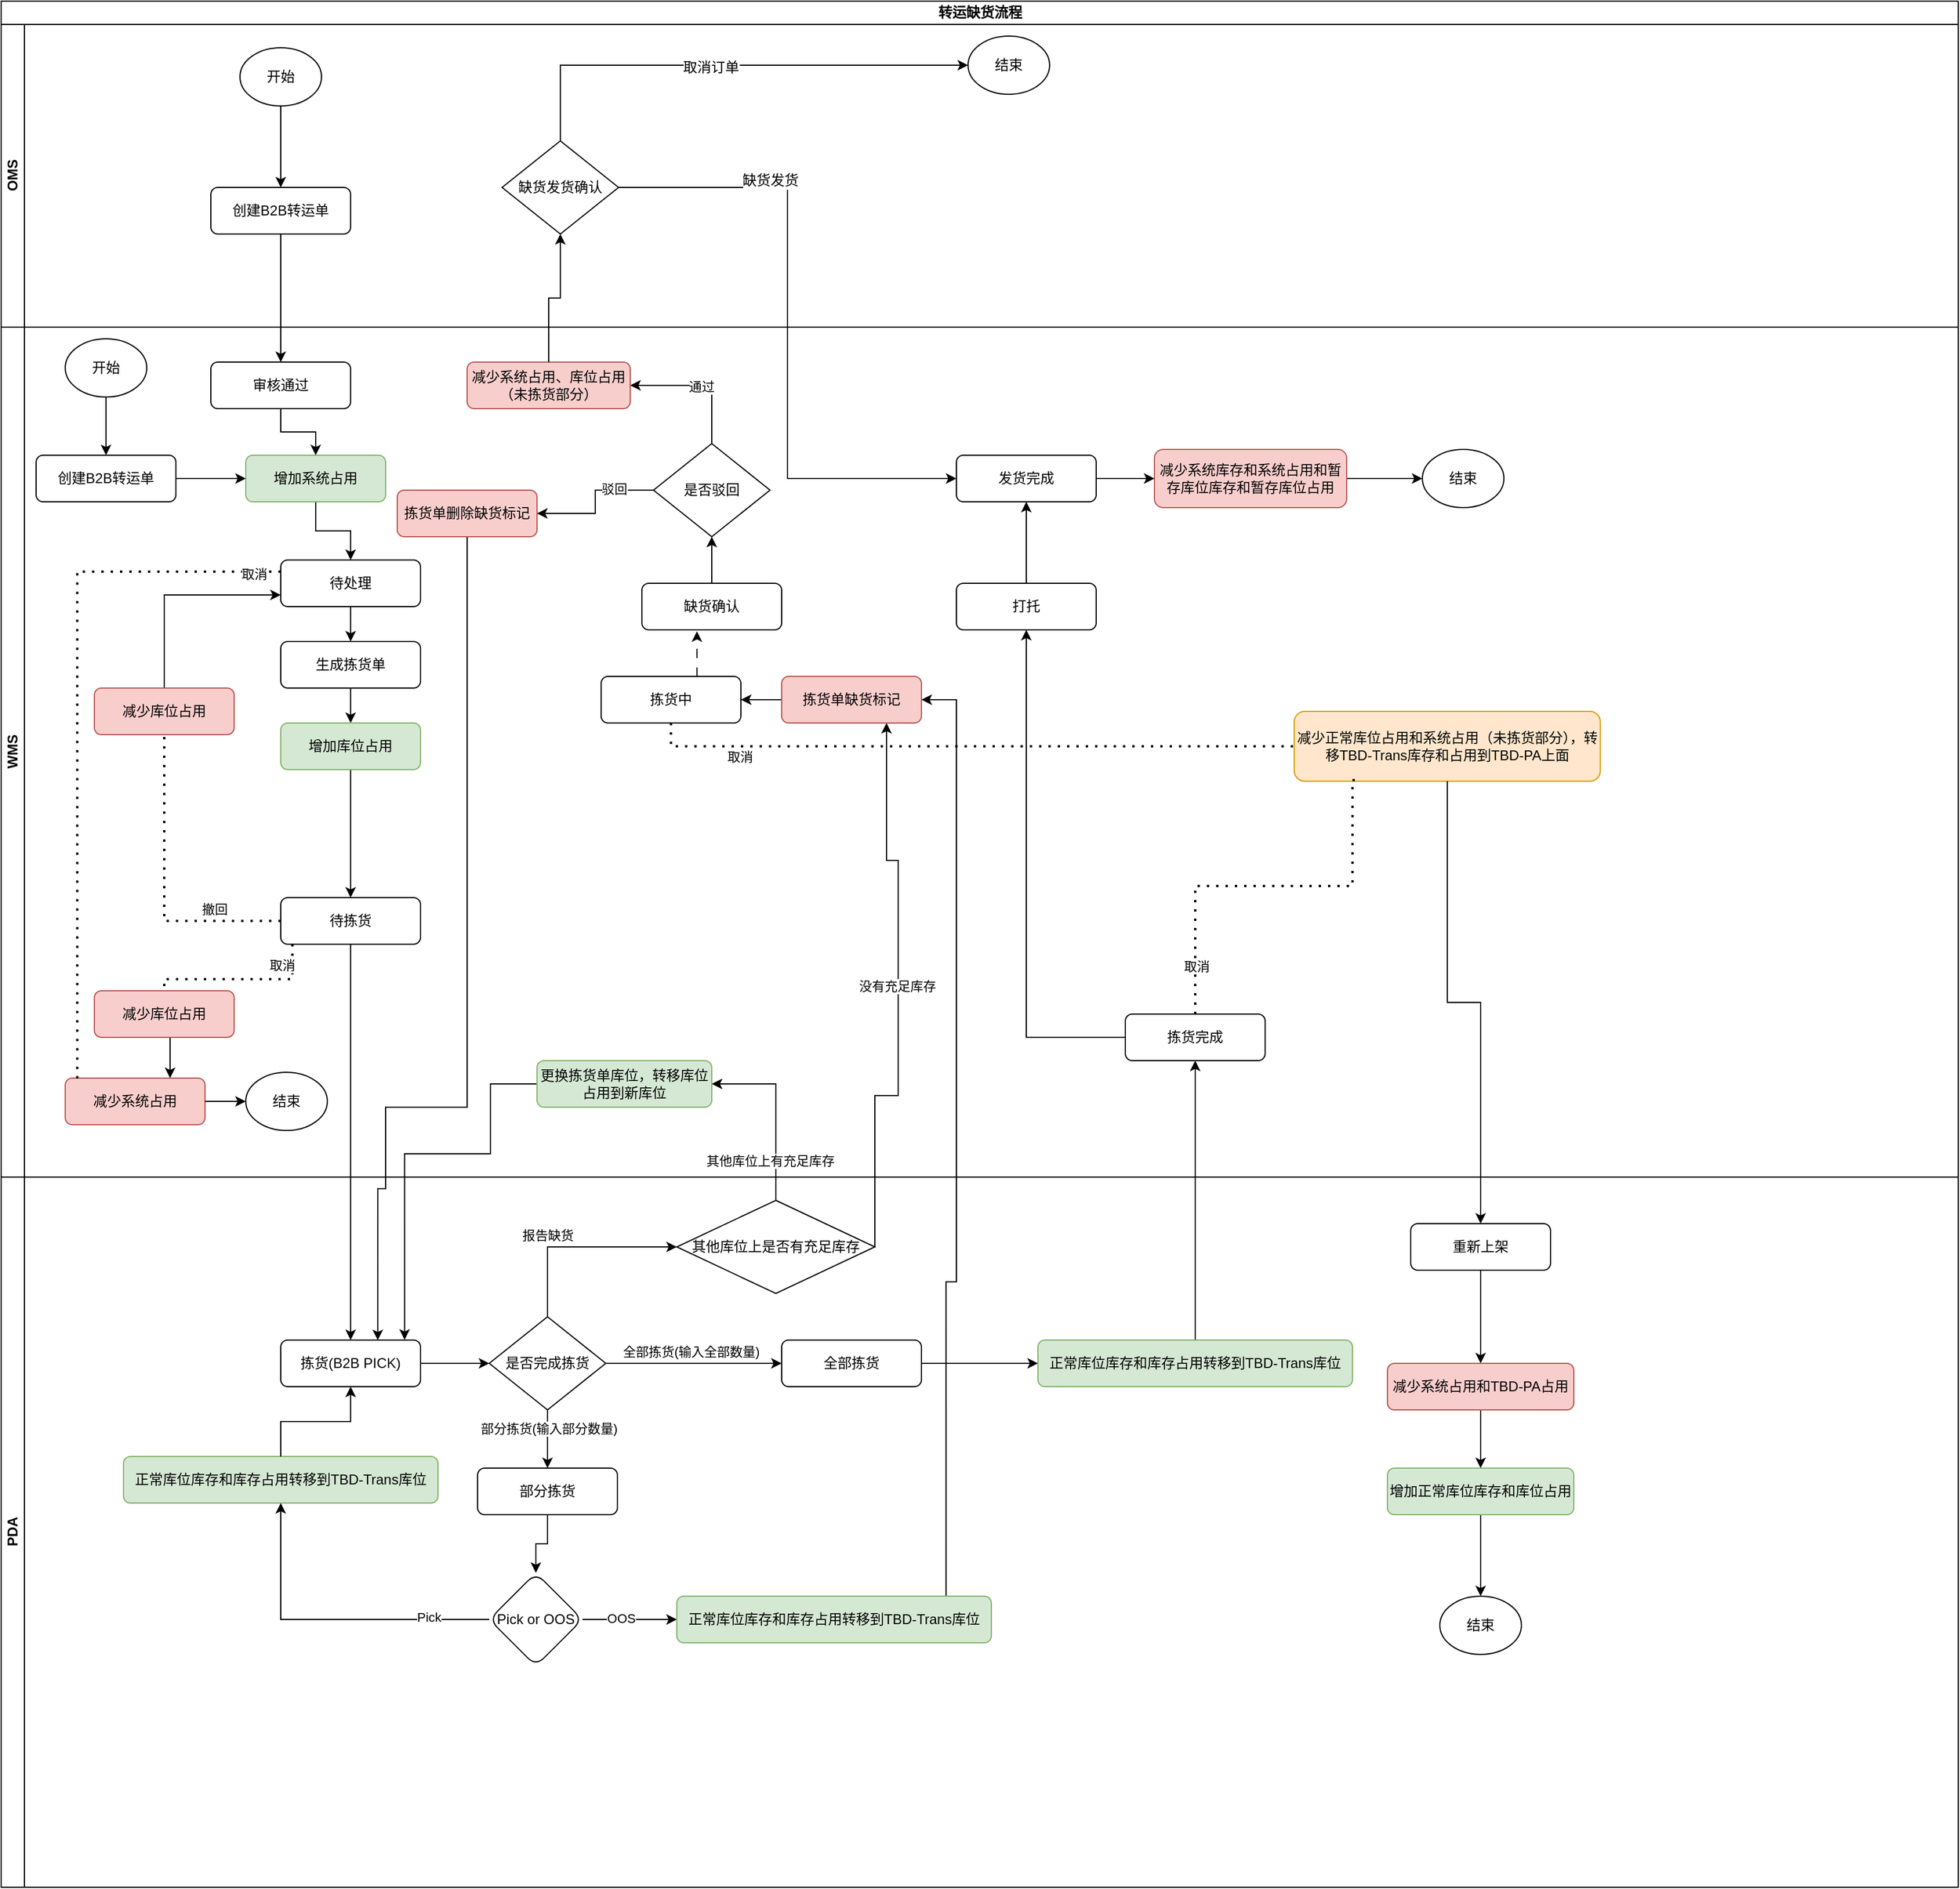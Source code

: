 <mxfile version="26.0.1" pages="2">
  <diagram id="C5RBs43oDa-KdzZeNtuy" name="转运">
    <mxGraphModel dx="1647" dy="858" grid="1" gridSize="10" guides="1" tooltips="1" connect="1" arrows="1" fold="1" page="1" pageScale="1" pageWidth="827" pageHeight="1169" math="0" shadow="0">
      <root>
        <mxCell id="WIyWlLk6GJQsqaUBKTNV-0" />
        <mxCell id="WIyWlLk6GJQsqaUBKTNV-1" parent="WIyWlLk6GJQsqaUBKTNV-0" />
        <mxCell id="VdxOH2AFOqyBAfq9SQBN-3" value="转运缺货流程" style="swimlane;childLayout=stackLayout;resizeParent=1;resizeParentMax=0;horizontal=1;startSize=20;horizontalStack=0;html=1;" parent="WIyWlLk6GJQsqaUBKTNV-1" vertex="1">
          <mxGeometry x="200" y="20" width="1680" height="1620" as="geometry" />
        </mxCell>
        <mxCell id="VdxOH2AFOqyBAfq9SQBN-23" value="OMS" style="swimlane;startSize=20;horizontal=0;html=1;" parent="VdxOH2AFOqyBAfq9SQBN-3" vertex="1">
          <mxGeometry y="20" width="1680" height="260" as="geometry" />
        </mxCell>
        <mxCell id="WIyWlLk6GJQsqaUBKTNV-3" value="创建B2B转运单" style="rounded=1;whiteSpace=wrap;html=1;fontSize=12;glass=0;strokeWidth=1;shadow=0;" parent="VdxOH2AFOqyBAfq9SQBN-23" vertex="1">
          <mxGeometry x="180" y="140" width="120" height="40" as="geometry" />
        </mxCell>
        <mxCell id="VdxOH2AFOqyBAfq9SQBN-40" style="edgeStyle=orthogonalEdgeStyle;rounded=0;orthogonalLoop=1;jettySize=auto;html=1;exitX=0.5;exitY=1;exitDx=0;exitDy=0;entryX=0.5;entryY=0;entryDx=0;entryDy=0;" parent="VdxOH2AFOqyBAfq9SQBN-23" source="VdxOH2AFOqyBAfq9SQBN-39" target="WIyWlLk6GJQsqaUBKTNV-3" edge="1">
          <mxGeometry relative="1" as="geometry" />
        </mxCell>
        <mxCell id="VdxOH2AFOqyBAfq9SQBN-39" value="开始" style="ellipse;whiteSpace=wrap;html=1;" parent="VdxOH2AFOqyBAfq9SQBN-23" vertex="1">
          <mxGeometry x="205" y="20" width="70" height="50" as="geometry" />
        </mxCell>
        <mxCell id="VdxOH2AFOqyBAfq9SQBN-43" value="缺货发货确认" style="whiteSpace=wrap;html=1;shape=rhombus;perimeter=rhombusPerimeter;" parent="VdxOH2AFOqyBAfq9SQBN-23" vertex="1">
          <mxGeometry x="430" y="100" width="100" height="80" as="geometry" />
        </mxCell>
        <mxCell id="VdxOH2AFOqyBAfq9SQBN-59" value="结束" style="ellipse;whiteSpace=wrap;html=1;rounded=1;shadow=0;glass=0;strokeColor=default;strokeWidth=1;align=center;verticalAlign=middle;fontFamily=Helvetica;fontSize=12;fontColor=default;fillColor=default;" parent="VdxOH2AFOqyBAfq9SQBN-23" vertex="1">
          <mxGeometry x="830" y="10" width="70" height="50" as="geometry" />
        </mxCell>
        <mxCell id="VdxOH2AFOqyBAfq9SQBN-54" style="edgeStyle=orthogonalEdgeStyle;rounded=0;orthogonalLoop=1;jettySize=auto;html=1;exitX=0.5;exitY=0;exitDx=0;exitDy=0;entryX=0;entryY=0.5;entryDx=0;entryDy=0;fontFamily=Helvetica;fontSize=12;fontColor=default;" parent="VdxOH2AFOqyBAfq9SQBN-23" source="VdxOH2AFOqyBAfq9SQBN-43" target="VdxOH2AFOqyBAfq9SQBN-59" edge="1">
          <mxGeometry relative="1" as="geometry">
            <mxPoint x="670" y="40" as="targetPoint" />
          </mxGeometry>
        </mxCell>
        <mxCell id="VdxOH2AFOqyBAfq9SQBN-55" value="取消订单" style="edgeLabel;html=1;align=center;verticalAlign=middle;resizable=0;points=[];rounded=1;shadow=0;glass=0;strokeColor=default;strokeWidth=1;fontFamily=Helvetica;fontSize=12;fontColor=default;fillColor=default;" parent="VdxOH2AFOqyBAfq9SQBN-54" vertex="1" connectable="0">
          <mxGeometry x="-0.065" y="-2" relative="1" as="geometry">
            <mxPoint as="offset" />
          </mxGeometry>
        </mxCell>
        <mxCell id="VdxOH2AFOqyBAfq9SQBN-50" style="edgeStyle=orthogonalEdgeStyle;rounded=0;orthogonalLoop=1;jettySize=auto;html=1;exitX=1;exitY=0.5;exitDx=0;exitDy=0;entryX=0;entryY=0.5;entryDx=0;entryDy=0;fontFamily=Helvetica;fontSize=12;fontColor=default;" parent="VdxOH2AFOqyBAfq9SQBN-3" source="VdxOH2AFOqyBAfq9SQBN-43" target="VdxOH2AFOqyBAfq9SQBN-49" edge="1">
          <mxGeometry relative="1" as="geometry" />
        </mxCell>
        <mxCell id="VdxOH2AFOqyBAfq9SQBN-51" value="缺货发货" style="edgeLabel;html=1;align=center;verticalAlign=middle;resizable=0;points=[];rounded=1;shadow=0;glass=0;strokeColor=default;strokeWidth=1;fontFamily=Helvetica;fontSize=12;fontColor=default;fillColor=default;" parent="VdxOH2AFOqyBAfq9SQBN-50" vertex="1" connectable="0">
          <mxGeometry x="-0.119" y="3" relative="1" as="geometry">
            <mxPoint x="-18" y="-99" as="offset" />
          </mxGeometry>
        </mxCell>
        <mxCell id="VdxOH2AFOqyBAfq9SQBN-2" value="" style="edgeStyle=orthogonalEdgeStyle;rounded=0;orthogonalLoop=1;jettySize=auto;html=1;entryX=0.5;entryY=0;entryDx=0;entryDy=0;" parent="VdxOH2AFOqyBAfq9SQBN-3" source="WIyWlLk6GJQsqaUBKTNV-3" target="VdxOH2AFOqyBAfq9SQBN-64" edge="1">
          <mxGeometry relative="1" as="geometry">
            <mxPoint x="150" y="220" as="targetPoint" />
          </mxGeometry>
        </mxCell>
        <mxCell id="VdxOH2AFOqyBAfq9SQBN-74" style="edgeStyle=orthogonalEdgeStyle;rounded=0;orthogonalLoop=1;jettySize=auto;html=1;exitX=0.5;exitY=0;exitDx=0;exitDy=0;entryX=0.5;entryY=1;entryDx=0;entryDy=0;fontFamily=Helvetica;fontSize=12;fontColor=default;" parent="VdxOH2AFOqyBAfq9SQBN-3" source="VdxOH2AFOqyBAfq9SQBN-72" target="JSUA894AkRJHaH2gHECK-11" edge="1">
          <mxGeometry relative="1" as="geometry" />
        </mxCell>
        <mxCell id="vZG5apSwI-n8GqKCy2aO-2" style="edgeStyle=orthogonalEdgeStyle;rounded=0;orthogonalLoop=1;jettySize=auto;html=1;exitX=0.25;exitY=1;exitDx=0;exitDy=0;entryX=0.694;entryY=0.003;entryDx=0;entryDy=0;entryPerimeter=0;" edge="1" parent="VdxOH2AFOqyBAfq9SQBN-3" source="vZG5apSwI-n8GqKCy2aO-0" target="VdxOH2AFOqyBAfq9SQBN-7">
          <mxGeometry relative="1" as="geometry">
            <Array as="points">
              <mxPoint x="400" y="440" />
              <mxPoint x="400" y="950" />
              <mxPoint x="330" y="950" />
              <mxPoint x="330" y="1020" />
            </Array>
          </mxGeometry>
        </mxCell>
        <mxCell id="Y7k-iP7Pv7-lgG9X4EsP-25" value="" style="edgeStyle=orthogonalEdgeStyle;rounded=0;orthogonalLoop=1;jettySize=auto;entryX=1;entryY=0.5;entryDx=0;entryDy=0;html=1;jumpStyle=arc;exitX=0.856;exitY=0.003;exitDx=0;exitDy=0;exitPerimeter=0;" edge="1" parent="VdxOH2AFOqyBAfq9SQBN-3" source="Y7k-iP7Pv7-lgG9X4EsP-22" target="vZG5apSwI-n8GqKCy2aO-5">
          <mxGeometry relative="1" as="geometry">
            <mxPoint x="800" y="1040" as="sourcePoint" />
            <Array as="points">
              <mxPoint x="811" y="1100" />
              <mxPoint x="820" y="1100" />
              <mxPoint x="820" y="600" />
            </Array>
          </mxGeometry>
        </mxCell>
        <mxCell id="Y7k-iP7Pv7-lgG9X4EsP-32" style="edgeStyle=orthogonalEdgeStyle;rounded=0;orthogonalLoop=1;jettySize=auto;html=1;exitX=1;exitY=0.5;exitDx=0;exitDy=0;entryX=0.75;entryY=1;entryDx=0;entryDy=0;" edge="1" parent="VdxOH2AFOqyBAfq9SQBN-3" source="Y7k-iP7Pv7-lgG9X4EsP-30" target="vZG5apSwI-n8GqKCy2aO-5">
          <mxGeometry relative="1" as="geometry">
            <Array as="points">
              <mxPoint x="770" y="940" />
              <mxPoint x="770" y="738" />
              <mxPoint x="760" y="738" />
            </Array>
          </mxGeometry>
        </mxCell>
        <mxCell id="Y7k-iP7Pv7-lgG9X4EsP-33" value="没有充足库存" style="edgeLabel;html=1;align=center;verticalAlign=middle;resizable=0;points=[];" vertex="1" connectable="0" parent="Y7k-iP7Pv7-lgG9X4EsP-32">
          <mxGeometry x="0.017" y="1" relative="1" as="geometry">
            <mxPoint as="offset" />
          </mxGeometry>
        </mxCell>
        <mxCell id="Y7k-iP7Pv7-lgG9X4EsP-34" style="edgeStyle=orthogonalEdgeStyle;rounded=0;orthogonalLoop=1;jettySize=auto;html=1;exitX=0.5;exitY=0;exitDx=0;exitDy=0;entryX=1;entryY=0.5;entryDx=0;entryDy=0;" edge="1" parent="VdxOH2AFOqyBAfq9SQBN-3" source="Y7k-iP7Pv7-lgG9X4EsP-30" target="Y7k-iP7Pv7-lgG9X4EsP-36">
          <mxGeometry relative="1" as="geometry">
            <mxPoint x="450" y="720" as="targetPoint" />
            <Array as="points">
              <mxPoint x="665" y="930" />
            </Array>
          </mxGeometry>
        </mxCell>
        <mxCell id="Y7k-iP7Pv7-lgG9X4EsP-35" value="其他库位上有充足库存" style="edgeLabel;html=1;align=center;verticalAlign=middle;resizable=0;points=[];" vertex="1" connectable="0" parent="Y7k-iP7Pv7-lgG9X4EsP-34">
          <mxGeometry x="-0.717" y="2" relative="1" as="geometry">
            <mxPoint x="-3" y="-12" as="offset" />
          </mxGeometry>
        </mxCell>
        <mxCell id="Y7k-iP7Pv7-lgG9X4EsP-37" style="edgeStyle=orthogonalEdgeStyle;rounded=0;orthogonalLoop=1;jettySize=auto;html=1;exitX=0;exitY=0.5;exitDx=0;exitDy=0;entryX=0.886;entryY=-0.007;entryDx=0;entryDy=0;entryPerimeter=0;" edge="1" parent="VdxOH2AFOqyBAfq9SQBN-3" source="Y7k-iP7Pv7-lgG9X4EsP-36" target="VdxOH2AFOqyBAfq9SQBN-7">
          <mxGeometry relative="1" as="geometry">
            <Array as="points">
              <mxPoint x="420" y="930" />
              <mxPoint x="420" y="990" />
              <mxPoint x="346" y="990" />
            </Array>
          </mxGeometry>
        </mxCell>
        <mxCell id="VdxOH2AFOqyBAfq9SQBN-4" value="WMS" style="swimlane;startSize=20;horizontal=0;html=1;swimlaneLine=1;" parent="VdxOH2AFOqyBAfq9SQBN-3" vertex="1">
          <mxGeometry y="280" width="1680" height="730" as="geometry">
            <mxRectangle y="280" width="1680" height="30" as="alternateBounds" />
          </mxGeometry>
        </mxCell>
        <mxCell id="VdxOH2AFOqyBAfq9SQBN-16" value="缺货确认" style="rounded=1;whiteSpace=wrap;html=1;fontSize=12;glass=0;strokeWidth=1;shadow=0;" parent="VdxOH2AFOqyBAfq9SQBN-4" vertex="1">
          <mxGeometry x="550" y="220" width="120" height="40" as="geometry" />
        </mxCell>
        <mxCell id="VdxOH2AFOqyBAfq9SQBN-70" value="" style="edgeStyle=orthogonalEdgeStyle;rounded=0;orthogonalLoop=1;jettySize=auto;html=1;fontFamily=Helvetica;fontSize=12;fontColor=default;" parent="VdxOH2AFOqyBAfq9SQBN-4" source="VdxOH2AFOqyBAfq9SQBN-1" target="VdxOH2AFOqyBAfq9SQBN-69" edge="1">
          <mxGeometry relative="1" as="geometry" />
        </mxCell>
        <mxCell id="VdxOH2AFOqyBAfq9SQBN-1" value="生成拣货单" style="rounded=1;whiteSpace=wrap;html=1;fontSize=12;glass=0;strokeWidth=1;shadow=0;" parent="VdxOH2AFOqyBAfq9SQBN-4" vertex="1">
          <mxGeometry x="240" y="270" width="120" height="40" as="geometry" />
        </mxCell>
        <mxCell id="vZG5apSwI-n8GqKCy2aO-3" style="edgeStyle=orthogonalEdgeStyle;rounded=0;orthogonalLoop=1;jettySize=auto;html=1;exitX=0;exitY=0.5;exitDx=0;exitDy=0;entryX=1;entryY=0.5;entryDx=0;entryDy=0;" edge="1" parent="VdxOH2AFOqyBAfq9SQBN-4" source="VdxOH2AFOqyBAfq9SQBN-27" target="vZG5apSwI-n8GqKCy2aO-0">
          <mxGeometry relative="1" as="geometry" />
        </mxCell>
        <mxCell id="vZG5apSwI-n8GqKCy2aO-4" value="驳回" style="edgeLabel;html=1;align=center;verticalAlign=middle;resizable=0;points=[];" vertex="1" connectable="0" parent="vZG5apSwI-n8GqKCy2aO-3">
          <mxGeometry x="-0.437" y="-1" relative="1" as="geometry">
            <mxPoint as="offset" />
          </mxGeometry>
        </mxCell>
        <mxCell id="VdxOH2AFOqyBAfq9SQBN-27" value="是否驳回" style="rhombus;whiteSpace=wrap;html=1;strokeColor=default;align=center;verticalAlign=middle;fontFamily=Helvetica;fontSize=12;fontColor=default;fillColor=default;" parent="VdxOH2AFOqyBAfq9SQBN-4" vertex="1">
          <mxGeometry x="560" y="100" width="100" height="80" as="geometry" />
        </mxCell>
        <mxCell id="VdxOH2AFOqyBAfq9SQBN-26" value="" style="edgeStyle=orthogonalEdgeStyle;rounded=0;orthogonalLoop=1;jettySize=auto;html=1;entryX=0.5;entryY=1;entryDx=0;entryDy=0;" parent="VdxOH2AFOqyBAfq9SQBN-4" source="VdxOH2AFOqyBAfq9SQBN-16" target="VdxOH2AFOqyBAfq9SQBN-27" edge="1">
          <mxGeometry relative="1" as="geometry">
            <mxPoint x="460" y="130" as="targetPoint" />
          </mxGeometry>
        </mxCell>
        <mxCell id="VdxOH2AFOqyBAfq9SQBN-34" style="edgeStyle=orthogonalEdgeStyle;rounded=0;orthogonalLoop=1;jettySize=auto;html=1;exitX=0.5;exitY=1;exitDx=0;exitDy=0;entryX=0.5;entryY=0;entryDx=0;entryDy=0;" parent="VdxOH2AFOqyBAfq9SQBN-4" source="VdxOH2AFOqyBAfq9SQBN-33" target="y436x24-n_AV841INE1U-21" edge="1">
          <mxGeometry relative="1" as="geometry" />
        </mxCell>
        <mxCell id="VdxOH2AFOqyBAfq9SQBN-33" value="增加系统占用" style="rounded=1;whiteSpace=wrap;html=1;fontSize=12;glass=0;strokeWidth=1;shadow=0;fillColor=#d5e8d4;strokeColor=#82b366;" parent="VdxOH2AFOqyBAfq9SQBN-4" vertex="1">
          <mxGeometry x="210" y="110" width="120" height="40" as="geometry" />
        </mxCell>
        <mxCell id="VdxOH2AFOqyBAfq9SQBN-58" style="edgeStyle=orthogonalEdgeStyle;rounded=0;orthogonalLoop=1;jettySize=auto;html=1;exitX=0.5;exitY=0;exitDx=0;exitDy=0;entryX=0.5;entryY=1;entryDx=0;entryDy=0;fontFamily=Helvetica;fontSize=12;fontColor=default;" parent="VdxOH2AFOqyBAfq9SQBN-4" source="VdxOH2AFOqyBAfq9SQBN-35" target="VdxOH2AFOqyBAfq9SQBN-49" edge="1">
          <mxGeometry relative="1" as="geometry" />
        </mxCell>
        <mxCell id="VdxOH2AFOqyBAfq9SQBN-35" value="打托" style="rounded=1;whiteSpace=wrap;html=1;fontSize=12;glass=0;strokeWidth=1;shadow=0;" parent="VdxOH2AFOqyBAfq9SQBN-4" vertex="1">
          <mxGeometry x="820" y="220" width="120" height="40" as="geometry" />
        </mxCell>
        <mxCell id="VdxOH2AFOqyBAfq9SQBN-49" value="发货完成" style="rounded=1;whiteSpace=wrap;html=1;shadow=0;glass=0;strokeColor=default;strokeWidth=1;align=center;verticalAlign=middle;fontFamily=Helvetica;fontSize=12;fontColor=default;fillColor=default;" parent="VdxOH2AFOqyBAfq9SQBN-4" vertex="1">
          <mxGeometry x="820" y="110" width="120" height="40" as="geometry" />
        </mxCell>
        <mxCell id="VdxOH2AFOqyBAfq9SQBN-67" style="edgeStyle=orthogonalEdgeStyle;rounded=0;orthogonalLoop=1;jettySize=auto;html=1;exitX=0.5;exitY=1;exitDx=0;exitDy=0;entryX=0.5;entryY=0;entryDx=0;entryDy=0;fontFamily=Helvetica;fontSize=12;fontColor=default;" parent="VdxOH2AFOqyBAfq9SQBN-4" source="VdxOH2AFOqyBAfq9SQBN-64" target="VdxOH2AFOqyBAfq9SQBN-33" edge="1">
          <mxGeometry relative="1" as="geometry">
            <mxPoint x="190" y="100" as="sourcePoint" />
          </mxGeometry>
        </mxCell>
        <mxCell id="VdxOH2AFOqyBAfq9SQBN-64" value="审核通过" style="rounded=1;whiteSpace=wrap;html=1;fontSize=12;glass=0;strokeWidth=1;shadow=0;" parent="VdxOH2AFOqyBAfq9SQBN-4" vertex="1">
          <mxGeometry x="180" y="30" width="120" height="40" as="geometry" />
        </mxCell>
        <mxCell id="y436x24-n_AV841INE1U-19" style="edgeStyle=orthogonalEdgeStyle;rounded=0;orthogonalLoop=1;jettySize=auto;html=1;exitX=0;exitY=0.5;exitDx=0;exitDy=0;entryX=0.5;entryY=1;entryDx=0;entryDy=0;endArrow=none;dashed=1;dashPattern=1 3;strokeWidth=2;" edge="1" parent="VdxOH2AFOqyBAfq9SQBN-4" source="y436x24-n_AV841INE1U-26" target="y436x24-n_AV841INE1U-12">
          <mxGeometry relative="1" as="geometry">
            <mxPoint x="175" y="510" as="targetPoint" />
          </mxGeometry>
        </mxCell>
        <mxCell id="y436x24-n_AV841INE1U-24" value="撤回" style="edgeLabel;html=1;align=center;verticalAlign=middle;resizable=0;points=[];" vertex="1" connectable="0" parent="y436x24-n_AV841INE1U-19">
          <mxGeometry x="-0.722" y="-1" relative="1" as="geometry">
            <mxPoint x="-21" y="-9" as="offset" />
          </mxGeometry>
        </mxCell>
        <mxCell id="y436x24-n_AV841INE1U-29" style="edgeStyle=orthogonalEdgeStyle;rounded=0;orthogonalLoop=1;jettySize=auto;html=1;exitX=0.5;exitY=1;exitDx=0;exitDy=0;entryX=0.5;entryY=0;entryDx=0;entryDy=0;" edge="1" parent="VdxOH2AFOqyBAfq9SQBN-4" source="VdxOH2AFOqyBAfq9SQBN-69" target="y436x24-n_AV841INE1U-26">
          <mxGeometry relative="1" as="geometry" />
        </mxCell>
        <mxCell id="VdxOH2AFOqyBAfq9SQBN-69" value="增加库位占用" style="rounded=1;whiteSpace=wrap;html=1;fontSize=12;glass=0;strokeWidth=1;shadow=0;fillColor=#d5e8d4;strokeColor=#82b366;" parent="VdxOH2AFOqyBAfq9SQBN-4" vertex="1">
          <mxGeometry x="240" y="340" width="120" height="40" as="geometry" />
        </mxCell>
        <mxCell id="VdxOH2AFOqyBAfq9SQBN-78" style="edgeStyle=orthogonalEdgeStyle;rounded=0;orthogonalLoop=1;jettySize=auto;html=1;exitX=1;exitY=0.5;exitDx=0;exitDy=0;entryX=0;entryY=0.5;entryDx=0;entryDy=0;fontFamily=Helvetica;fontSize=12;fontColor=default;" parent="VdxOH2AFOqyBAfq9SQBN-4" source="VdxOH2AFOqyBAfq9SQBN-75" target="VdxOH2AFOqyBAfq9SQBN-76" edge="1">
          <mxGeometry relative="1" as="geometry" />
        </mxCell>
        <mxCell id="VdxOH2AFOqyBAfq9SQBN-75" value="减少系统库存和系统占用和暂存库位库存和暂存库位占用" style="rounded=1;whiteSpace=wrap;html=1;fontSize=12;glass=0;strokeWidth=1;shadow=0;strokeColor=#b85450;align=center;verticalAlign=middle;fontFamily=Helvetica;fillColor=#f8cecc;" parent="VdxOH2AFOqyBAfq9SQBN-4" vertex="1">
          <mxGeometry x="990" y="105" width="165" height="50" as="geometry" />
        </mxCell>
        <mxCell id="VdxOH2AFOqyBAfq9SQBN-57" style="edgeStyle=orthogonalEdgeStyle;rounded=0;orthogonalLoop=1;jettySize=auto;html=1;exitX=1;exitY=0.5;exitDx=0;exitDy=0;fontFamily=Helvetica;fontSize=12;fontColor=default;" parent="VdxOH2AFOqyBAfq9SQBN-4" source="VdxOH2AFOqyBAfq9SQBN-49" target="VdxOH2AFOqyBAfq9SQBN-75" edge="1">
          <mxGeometry relative="1" as="geometry">
            <mxPoint x="855" y="230" as="targetPoint" />
          </mxGeometry>
        </mxCell>
        <mxCell id="VdxOH2AFOqyBAfq9SQBN-76" value="结束" style="ellipse;whiteSpace=wrap;html=1;" parent="VdxOH2AFOqyBAfq9SQBN-4" vertex="1">
          <mxGeometry x="1220" y="105" width="70" height="50" as="geometry" />
        </mxCell>
        <mxCell id="vZG5apSwI-n8GqKCy2aO-0" value="拣货单删除缺货标记" style="rounded=1;whiteSpace=wrap;html=1;fontSize=12;glass=0;strokeWidth=1;shadow=0;fillColor=#f8cecc;strokeColor=#b85450;" vertex="1" parent="VdxOH2AFOqyBAfq9SQBN-4">
          <mxGeometry x="340" y="140" width="120" height="40" as="geometry" />
        </mxCell>
        <mxCell id="y436x24-n_AV841INE1U-31" style="edgeStyle=orthogonalEdgeStyle;rounded=0;orthogonalLoop=1;jettySize=auto;html=1;exitX=0;exitY=0.5;exitDx=0;exitDy=0;entryX=1;entryY=0.5;entryDx=0;entryDy=0;" edge="1" parent="VdxOH2AFOqyBAfq9SQBN-4" source="vZG5apSwI-n8GqKCy2aO-5" target="y436x24-n_AV841INE1U-30">
          <mxGeometry relative="1" as="geometry" />
        </mxCell>
        <mxCell id="vZG5apSwI-n8GqKCy2aO-5" value="拣货单缺货标记" style="rounded=1;whiteSpace=wrap;html=1;fontSize=12;glass=0;strokeWidth=1;shadow=0;fillColor=#f8cecc;strokeColor=#b85450;" vertex="1" parent="VdxOH2AFOqyBAfq9SQBN-4">
          <mxGeometry x="670" y="300" width="120" height="40" as="geometry" />
        </mxCell>
        <mxCell id="Y7k-iP7Pv7-lgG9X4EsP-19" style="edgeStyle=orthogonalEdgeStyle;rounded=0;orthogonalLoop=1;jettySize=auto;html=1;exitX=0.5;exitY=1;exitDx=0;exitDy=0;entryX=0.5;entryY=0;entryDx=0;entryDy=0;" edge="1" parent="VdxOH2AFOqyBAfq9SQBN-4" source="Y7k-iP7Pv7-lgG9X4EsP-16" target="Y7k-iP7Pv7-lgG9X4EsP-17">
          <mxGeometry relative="1" as="geometry" />
        </mxCell>
        <mxCell id="Y7k-iP7Pv7-lgG9X4EsP-16" value="开始" style="ellipse;whiteSpace=wrap;html=1;" vertex="1" parent="VdxOH2AFOqyBAfq9SQBN-4">
          <mxGeometry x="55" y="10" width="70" height="50" as="geometry" />
        </mxCell>
        <mxCell id="Y7k-iP7Pv7-lgG9X4EsP-18" style="edgeStyle=orthogonalEdgeStyle;rounded=0;orthogonalLoop=1;jettySize=auto;html=1;exitX=1;exitY=0.5;exitDx=0;exitDy=0;entryX=0;entryY=0.5;entryDx=0;entryDy=0;" edge="1" parent="VdxOH2AFOqyBAfq9SQBN-4" source="Y7k-iP7Pv7-lgG9X4EsP-17" target="VdxOH2AFOqyBAfq9SQBN-33">
          <mxGeometry relative="1" as="geometry" />
        </mxCell>
        <mxCell id="Y7k-iP7Pv7-lgG9X4EsP-17" value="创建B2B转运单" style="rounded=1;whiteSpace=wrap;html=1;fontSize=12;glass=0;strokeWidth=1;shadow=0;" vertex="1" parent="VdxOH2AFOqyBAfq9SQBN-4">
          <mxGeometry x="30" y="110" width="120" height="40" as="geometry" />
        </mxCell>
        <mxCell id="Y7k-iP7Pv7-lgG9X4EsP-36" value="更换拣货单库位，转移库位占用到新库位" style="rounded=1;whiteSpace=wrap;html=1;fontSize=12;glass=0;strokeWidth=1;shadow=0;fillColor=#d5e8d4;strokeColor=#82b366;" vertex="1" parent="VdxOH2AFOqyBAfq9SQBN-4">
          <mxGeometry x="460" y="630" width="150" height="40" as="geometry" />
        </mxCell>
        <mxCell id="y436x24-n_AV841INE1U-23" style="edgeStyle=orthogonalEdgeStyle;rounded=0;orthogonalLoop=1;jettySize=auto;html=1;exitX=0.5;exitY=1;exitDx=0;exitDy=0;entryX=0.5;entryY=0;entryDx=0;entryDy=0;" edge="1" parent="VdxOH2AFOqyBAfq9SQBN-4" source="y436x24-n_AV841INE1U-21" target="VdxOH2AFOqyBAfq9SQBN-1">
          <mxGeometry relative="1" as="geometry" />
        </mxCell>
        <mxCell id="y436x24-n_AV841INE1U-21" value="待处理" style="rounded=1;whiteSpace=wrap;html=1;fontSize=12;glass=0;strokeWidth=1;shadow=0;" vertex="1" parent="VdxOH2AFOqyBAfq9SQBN-4">
          <mxGeometry x="240" y="200" width="120" height="40" as="geometry" />
        </mxCell>
        <mxCell id="y436x24-n_AV841INE1U-25" style="edgeStyle=orthogonalEdgeStyle;rounded=0;orthogonalLoop=1;jettySize=auto;html=1;exitX=0.5;exitY=0;exitDx=0;exitDy=0;entryX=0;entryY=0.75;entryDx=0;entryDy=0;" edge="1" parent="VdxOH2AFOqyBAfq9SQBN-4" source="y436x24-n_AV841INE1U-12" target="y436x24-n_AV841INE1U-21">
          <mxGeometry relative="1" as="geometry" />
        </mxCell>
        <mxCell id="y436x24-n_AV841INE1U-12" value="减少库位占用" style="rounded=1;whiteSpace=wrap;html=1;fontSize=12;glass=0;strokeWidth=1;shadow=0;fillColor=#f8cecc;strokeColor=#b85450;" vertex="1" parent="VdxOH2AFOqyBAfq9SQBN-4">
          <mxGeometry x="80" y="310" width="120" height="40" as="geometry" />
        </mxCell>
        <mxCell id="JSUA894AkRJHaH2gHECK-1" value="" style="edgeStyle=orthogonalEdgeStyle;rounded=0;orthogonalLoop=1;jettySize=auto;html=1;endArrow=none;dashed=1;dashPattern=1 3;strokeWidth=2;entryX=0.5;entryY=0;entryDx=0;entryDy=0;" edge="1" parent="VdxOH2AFOqyBAfq9SQBN-4" source="y436x24-n_AV841INE1U-26" target="JSUA894AkRJHaH2gHECK-16">
          <mxGeometry relative="1" as="geometry">
            <Array as="points">
              <mxPoint x="250" y="560" />
              <mxPoint x="140" y="560" />
            </Array>
          </mxGeometry>
        </mxCell>
        <mxCell id="JSUA894AkRJHaH2gHECK-2" value="取消" style="edgeLabel;html=1;align=center;verticalAlign=middle;resizable=0;points=[];" vertex="1" connectable="0" parent="JSUA894AkRJHaH2gHECK-1">
          <mxGeometry x="-0.355" y="-1" relative="1" as="geometry">
            <mxPoint x="9" y="-11" as="offset" />
          </mxGeometry>
        </mxCell>
        <mxCell id="y436x24-n_AV841INE1U-26" value="待拣货" style="rounded=1;whiteSpace=wrap;html=1;fontSize=12;glass=0;strokeWidth=1;shadow=0;" vertex="1" parent="VdxOH2AFOqyBAfq9SQBN-4">
          <mxGeometry x="240" y="490" width="120" height="40" as="geometry" />
        </mxCell>
        <mxCell id="y436x24-n_AV841INE1U-34" style="edgeStyle=orthogonalEdgeStyle;rounded=0;orthogonalLoop=1;jettySize=auto;html=1;exitX=0.5;exitY=1;exitDx=0;exitDy=0;endArrow=none;dashed=1;dashPattern=1 3;strokeWidth=2;entryX=0;entryY=0.5;entryDx=0;entryDy=0;" edge="1" parent="VdxOH2AFOqyBAfq9SQBN-4" source="y436x24-n_AV841INE1U-30" target="y436x24-n_AV841INE1U-37">
          <mxGeometry relative="1" as="geometry">
            <mxPoint x="1051" y="370" as="targetPoint" />
            <Array as="points">
              <mxPoint x="575" y="360" />
            </Array>
          </mxGeometry>
        </mxCell>
        <mxCell id="y436x24-n_AV841INE1U-35" value="取消" style="edgeLabel;html=1;align=center;verticalAlign=middle;resizable=0;points=[];" vertex="1" connectable="0" parent="y436x24-n_AV841INE1U-34">
          <mxGeometry x="-0.699" y="-4" relative="1" as="geometry">
            <mxPoint x="-5" y="5" as="offset" />
          </mxGeometry>
        </mxCell>
        <mxCell id="y436x24-n_AV841INE1U-30" value="拣货中" style="rounded=1;whiteSpace=wrap;html=1;fontSize=12;glass=0;strokeWidth=1;shadow=0;" vertex="1" parent="VdxOH2AFOqyBAfq9SQBN-4">
          <mxGeometry x="515" y="300" width="120" height="40" as="geometry" />
        </mxCell>
        <mxCell id="y436x24-n_AV841INE1U-32" style="edgeStyle=orthogonalEdgeStyle;rounded=0;orthogonalLoop=1;jettySize=auto;html=1;exitX=0.75;exitY=0;exitDx=0;exitDy=0;entryX=0.394;entryY=1.031;entryDx=0;entryDy=0;entryPerimeter=0;flowAnimation=1;" edge="1" parent="VdxOH2AFOqyBAfq9SQBN-4" source="y436x24-n_AV841INE1U-30" target="VdxOH2AFOqyBAfq9SQBN-16">
          <mxGeometry relative="1" as="geometry" />
        </mxCell>
        <mxCell id="y436x24-n_AV841INE1U-37" value="减少正常库位占用和系统占用（未拣货部分），转移TBD-Trans库存和占用到TBD-PA上面" style="rounded=1;whiteSpace=wrap;html=1;fontSize=12;glass=0;strokeWidth=1;shadow=0;fillColor=#ffe6cc;strokeColor=#d79b00;" vertex="1" parent="VdxOH2AFOqyBAfq9SQBN-4">
          <mxGeometry x="1110" y="330" width="262.75" height="60" as="geometry" />
        </mxCell>
        <mxCell id="y436x24-n_AV841INE1U-5" value="减少系统占用" style="rounded=1;whiteSpace=wrap;html=1;fontSize=12;glass=0;strokeWidth=1;shadow=0;fillColor=#f8cecc;strokeColor=#b85450;" vertex="1" parent="VdxOH2AFOqyBAfq9SQBN-4">
          <mxGeometry x="55" y="645" width="120" height="40" as="geometry" />
        </mxCell>
        <mxCell id="y436x24-n_AV841INE1U-7" value="结束" style="ellipse;whiteSpace=wrap;html=1;" vertex="1" parent="VdxOH2AFOqyBAfq9SQBN-4">
          <mxGeometry x="210" y="640" width="70" height="50" as="geometry" />
        </mxCell>
        <mxCell id="y436x24-n_AV841INE1U-8" style="edgeStyle=orthogonalEdgeStyle;rounded=0;orthogonalLoop=1;jettySize=auto;html=1;exitX=1;exitY=0.5;exitDx=0;exitDy=0;entryX=0;entryY=0.5;entryDx=0;entryDy=0;" edge="1" parent="VdxOH2AFOqyBAfq9SQBN-4" source="y436x24-n_AV841INE1U-5" target="y436x24-n_AV841INE1U-7">
          <mxGeometry relative="1" as="geometry" />
        </mxCell>
        <mxCell id="JSUA894AkRJHaH2gHECK-3" style="edgeStyle=orthogonalEdgeStyle;rounded=0;orthogonalLoop=1;jettySize=auto;html=1;exitX=0;exitY=0.25;exitDx=0;exitDy=0;entryX=0.086;entryY=0.026;entryDx=0;entryDy=0;entryPerimeter=0;endArrow=none;dashed=1;dashPattern=1 3;strokeWidth=2;" edge="1" parent="VdxOH2AFOqyBAfq9SQBN-4" source="y436x24-n_AV841INE1U-21" target="y436x24-n_AV841INE1U-5">
          <mxGeometry relative="1" as="geometry" />
        </mxCell>
        <mxCell id="JSUA894AkRJHaH2gHECK-4" value="取消" style="edgeLabel;html=1;align=center;verticalAlign=middle;resizable=0;points=[];" vertex="1" connectable="0" parent="JSUA894AkRJHaH2gHECK-3">
          <mxGeometry x="-0.924" y="2" relative="1" as="geometry">
            <mxPoint as="offset" />
          </mxGeometry>
        </mxCell>
        <mxCell id="VdxOH2AFOqyBAfq9SQBN-62" value="减少系统占用、&lt;span style=&quot;background-color: transparent;&quot;&gt;库位占用（未拣货部分）&lt;/span&gt;" style="rounded=1;whiteSpace=wrap;html=1;fontSize=12;glass=0;strokeWidth=1;shadow=0;fillColor=#f8cecc;strokeColor=#b85450;" parent="VdxOH2AFOqyBAfq9SQBN-4" vertex="1">
          <mxGeometry x="400" y="30" width="140" height="40" as="geometry" />
        </mxCell>
        <mxCell id="VdxOH2AFOqyBAfq9SQBN-29" style="edgeStyle=orthogonalEdgeStyle;rounded=0;orthogonalLoop=1;jettySize=auto;html=1;exitX=0.5;exitY=0;exitDx=0;exitDy=0;entryX=1;entryY=0.5;entryDx=0;entryDy=0;" parent="VdxOH2AFOqyBAfq9SQBN-4" source="VdxOH2AFOqyBAfq9SQBN-27" target="VdxOH2AFOqyBAfq9SQBN-62" edge="1">
          <mxGeometry relative="1" as="geometry">
            <mxPoint x="530" y="-125" as="targetPoint" />
          </mxGeometry>
        </mxCell>
        <mxCell id="VdxOH2AFOqyBAfq9SQBN-30" value="通过" style="edgeLabel;html=1;align=center;verticalAlign=middle;resizable=0;points=[];" parent="VdxOH2AFOqyBAfq9SQBN-29" vertex="1" connectable="0">
          <mxGeometry x="-0.014" y="1" relative="1" as="geometry">
            <mxPoint as="offset" />
          </mxGeometry>
        </mxCell>
        <mxCell id="JSUA894AkRJHaH2gHECK-12" style="edgeStyle=orthogonalEdgeStyle;rounded=0;orthogonalLoop=1;jettySize=auto;html=1;exitX=0.5;exitY=0;exitDx=0;exitDy=0;endArrow=none;dashed=1;dashPattern=1 3;strokeWidth=2;entryX=0.207;entryY=0.984;entryDx=0;entryDy=0;entryPerimeter=0;" edge="1" parent="VdxOH2AFOqyBAfq9SQBN-4" source="JSUA894AkRJHaH2gHECK-11" target="y436x24-n_AV841INE1U-37">
          <mxGeometry relative="1" as="geometry">
            <mxPoint x="1060" y="390" as="targetPoint" />
            <Array as="points">
              <mxPoint x="1025" y="480" />
              <mxPoint x="1160" y="480" />
              <mxPoint x="1160" y="389" />
            </Array>
          </mxGeometry>
        </mxCell>
        <mxCell id="JSUA894AkRJHaH2gHECK-14" value="取消" style="edgeLabel;html=1;align=center;verticalAlign=middle;resizable=0;points=[];" vertex="1" connectable="0" parent="JSUA894AkRJHaH2gHECK-12">
          <mxGeometry x="-0.756" y="-1" relative="1" as="geometry">
            <mxPoint as="offset" />
          </mxGeometry>
        </mxCell>
        <mxCell id="JSUA894AkRJHaH2gHECK-13" style="edgeStyle=orthogonalEdgeStyle;rounded=0;orthogonalLoop=1;jettySize=auto;html=1;exitX=0;exitY=0.5;exitDx=0;exitDy=0;entryX=0.5;entryY=1;entryDx=0;entryDy=0;" edge="1" parent="VdxOH2AFOqyBAfq9SQBN-4" source="JSUA894AkRJHaH2gHECK-11" target="VdxOH2AFOqyBAfq9SQBN-35">
          <mxGeometry relative="1" as="geometry" />
        </mxCell>
        <mxCell id="JSUA894AkRJHaH2gHECK-11" value="拣货完成" style="rounded=1;whiteSpace=wrap;html=1;fontSize=12;glass=0;strokeWidth=1;shadow=0;" vertex="1" parent="VdxOH2AFOqyBAfq9SQBN-4">
          <mxGeometry x="965" y="590" width="120" height="40" as="geometry" />
        </mxCell>
        <mxCell id="JSUA894AkRJHaH2gHECK-17" style="edgeStyle=orthogonalEdgeStyle;rounded=0;orthogonalLoop=1;jettySize=auto;html=1;exitX=0.5;exitY=1;exitDx=0;exitDy=0;entryX=0.75;entryY=0;entryDx=0;entryDy=0;" edge="1" parent="VdxOH2AFOqyBAfq9SQBN-4" source="JSUA894AkRJHaH2gHECK-16" target="y436x24-n_AV841INE1U-5">
          <mxGeometry relative="1" as="geometry" />
        </mxCell>
        <mxCell id="JSUA894AkRJHaH2gHECK-16" value="减少库位占用" style="rounded=1;whiteSpace=wrap;html=1;fontSize=12;glass=0;strokeWidth=1;shadow=0;fillColor=#f8cecc;strokeColor=#b85450;" vertex="1" parent="VdxOH2AFOqyBAfq9SQBN-4">
          <mxGeometry x="80" y="570" width="120" height="40" as="geometry" />
        </mxCell>
        <mxCell id="VdxOH2AFOqyBAfq9SQBN-5" value="PDA" style="swimlane;startSize=20;horizontal=0;html=1;" parent="VdxOH2AFOqyBAfq9SQBN-3" vertex="1">
          <mxGeometry y="1010" width="1680" height="610" as="geometry" />
        </mxCell>
        <mxCell id="VdxOH2AFOqyBAfq9SQBN-7" value="拣货(B2B PICK)" style="rounded=1;whiteSpace=wrap;html=1;fontSize=12;glass=0;strokeWidth=1;shadow=0;" parent="VdxOH2AFOqyBAfq9SQBN-5" vertex="1">
          <mxGeometry x="240" y="140" width="120" height="40" as="geometry" />
        </mxCell>
        <mxCell id="VdxOH2AFOqyBAfq9SQBN-11" value="是否完成拣货" style="rhombus;whiteSpace=wrap;html=1;" parent="VdxOH2AFOqyBAfq9SQBN-5" vertex="1">
          <mxGeometry x="419" y="120" width="100" height="80" as="geometry" />
        </mxCell>
        <mxCell id="VdxOH2AFOqyBAfq9SQBN-10" value="" style="edgeStyle=orthogonalEdgeStyle;rounded=0;orthogonalLoop=1;jettySize=auto;html=1;" parent="VdxOH2AFOqyBAfq9SQBN-5" source="VdxOH2AFOqyBAfq9SQBN-7" target="VdxOH2AFOqyBAfq9SQBN-11" edge="1">
          <mxGeometry relative="1" as="geometry">
            <mxPoint x="150" y="140" as="targetPoint" />
          </mxGeometry>
        </mxCell>
        <mxCell id="VdxOH2AFOqyBAfq9SQBN-73" value="" style="edgeStyle=orthogonalEdgeStyle;rounded=0;orthogonalLoop=1;jettySize=auto;html=1;fontFamily=Helvetica;fontSize=12;fontColor=default;" parent="VdxOH2AFOqyBAfq9SQBN-5" source="VdxOH2AFOqyBAfq9SQBN-15" target="VdxOH2AFOqyBAfq9SQBN-72" edge="1">
          <mxGeometry relative="1" as="geometry" />
        </mxCell>
        <mxCell id="VdxOH2AFOqyBAfq9SQBN-15" value="全部拣货" style="rounded=1;whiteSpace=wrap;html=1;fontSize=12;glass=0;strokeWidth=1;shadow=0;" parent="VdxOH2AFOqyBAfq9SQBN-5" vertex="1">
          <mxGeometry x="670" y="140" width="120" height="40" as="geometry" />
        </mxCell>
        <mxCell id="VdxOH2AFOqyBAfq9SQBN-13" value="" style="edgeStyle=orthogonalEdgeStyle;rounded=0;orthogonalLoop=1;jettySize=auto;html=1;flowAnimation=0;shadow=0;" parent="VdxOH2AFOqyBAfq9SQBN-5" source="VdxOH2AFOqyBAfq9SQBN-11" target="VdxOH2AFOqyBAfq9SQBN-15" edge="1">
          <mxGeometry relative="1" as="geometry">
            <mxPoint x="390" y="60" as="targetPoint" />
          </mxGeometry>
        </mxCell>
        <mxCell id="VdxOH2AFOqyBAfq9SQBN-19" value="全部拣货(输入全部数量)" style="edgeLabel;html=1;align=center;verticalAlign=middle;resizable=0;points=[];" parent="VdxOH2AFOqyBAfq9SQBN-13" vertex="1" connectable="0">
          <mxGeometry x="-0.033" y="2" relative="1" as="geometry">
            <mxPoint y="-8" as="offset" />
          </mxGeometry>
        </mxCell>
        <mxCell id="VdxOH2AFOqyBAfq9SQBN-72" value="正常库位库存和库存占用转移到TBD-Trans库位" style="rounded=1;whiteSpace=wrap;html=1;fontSize=12;glass=0;strokeWidth=1;shadow=0;fillColor=#d5e8d4;strokeColor=#82b366;" parent="VdxOH2AFOqyBAfq9SQBN-5" vertex="1">
          <mxGeometry x="890" y="140" width="270" height="40" as="geometry" />
        </mxCell>
        <mxCell id="Y7k-iP7Pv7-lgG9X4EsP-14" value="" style="edgeStyle=orthogonalEdgeStyle;rounded=0;orthogonalLoop=1;jettySize=auto;html=1;" edge="1" parent="VdxOH2AFOqyBAfq9SQBN-5" source="Y7k-iP7Pv7-lgG9X4EsP-6" target="Y7k-iP7Pv7-lgG9X4EsP-13">
          <mxGeometry relative="1" as="geometry" />
        </mxCell>
        <mxCell id="Y7k-iP7Pv7-lgG9X4EsP-6" value="部分拣货" style="rounded=1;whiteSpace=wrap;html=1;fontSize=12;glass=0;strokeWidth=1;shadow=0;" vertex="1" parent="VdxOH2AFOqyBAfq9SQBN-5">
          <mxGeometry x="409" y="250" width="120" height="40" as="geometry" />
        </mxCell>
        <mxCell id="Y7k-iP7Pv7-lgG9X4EsP-5" value="" style="edgeStyle=orthogonalEdgeStyle;rounded=0;orthogonalLoop=1;jettySize=auto;html=1;" edge="1" parent="VdxOH2AFOqyBAfq9SQBN-5" source="VdxOH2AFOqyBAfq9SQBN-11" target="Y7k-iP7Pv7-lgG9X4EsP-6">
          <mxGeometry relative="1" as="geometry">
            <mxPoint x="459" y="260" as="targetPoint" />
          </mxGeometry>
        </mxCell>
        <mxCell id="Y7k-iP7Pv7-lgG9X4EsP-7" value="部分拣货(输入部分数量)" style="edgeLabel;html=1;align=center;verticalAlign=middle;resizable=0;points=[];" vertex="1" connectable="0" parent="Y7k-iP7Pv7-lgG9X4EsP-5">
          <mxGeometry x="-0.362" y="1" relative="1" as="geometry">
            <mxPoint as="offset" />
          </mxGeometry>
        </mxCell>
        <mxCell id="Y7k-iP7Pv7-lgG9X4EsP-8" value="正常库位库存和库存占用转移到TBD-Trans库位" style="rounded=1;whiteSpace=wrap;html=1;fontSize=12;glass=0;strokeWidth=1;shadow=0;fillColor=#d5e8d4;strokeColor=#82b366;" vertex="1" parent="VdxOH2AFOqyBAfq9SQBN-5">
          <mxGeometry x="105" y="240" width="270" height="40" as="geometry" />
        </mxCell>
        <mxCell id="Y7k-iP7Pv7-lgG9X4EsP-10" style="edgeStyle=orthogonalEdgeStyle;rounded=0;orthogonalLoop=1;jettySize=auto;html=1;exitX=0.5;exitY=0;exitDx=0;exitDy=0;entryX=0.5;entryY=1;entryDx=0;entryDy=0;" edge="1" parent="VdxOH2AFOqyBAfq9SQBN-5" source="Y7k-iP7Pv7-lgG9X4EsP-8" target="VdxOH2AFOqyBAfq9SQBN-7">
          <mxGeometry relative="1" as="geometry" />
        </mxCell>
        <mxCell id="Y7k-iP7Pv7-lgG9X4EsP-15" style="edgeStyle=orthogonalEdgeStyle;rounded=0;orthogonalLoop=1;jettySize=auto;html=1;exitX=0;exitY=0.5;exitDx=0;exitDy=0;" edge="1" parent="VdxOH2AFOqyBAfq9SQBN-5" source="Y7k-iP7Pv7-lgG9X4EsP-13" target="Y7k-iP7Pv7-lgG9X4EsP-8">
          <mxGeometry relative="1" as="geometry" />
        </mxCell>
        <mxCell id="Y7k-iP7Pv7-lgG9X4EsP-20" value="Pick" style="edgeLabel;html=1;align=center;verticalAlign=middle;resizable=0;points=[];" vertex="1" connectable="0" parent="Y7k-iP7Pv7-lgG9X4EsP-15">
          <mxGeometry x="-0.629" y="-2" relative="1" as="geometry">
            <mxPoint as="offset" />
          </mxGeometry>
        </mxCell>
        <mxCell id="Y7k-iP7Pv7-lgG9X4EsP-23" style="edgeStyle=orthogonalEdgeStyle;rounded=0;orthogonalLoop=1;jettySize=auto;html=1;exitX=1;exitY=0.5;exitDx=0;exitDy=0;entryX=0;entryY=0.5;entryDx=0;entryDy=0;" edge="1" parent="VdxOH2AFOqyBAfq9SQBN-5" source="Y7k-iP7Pv7-lgG9X4EsP-13" target="Y7k-iP7Pv7-lgG9X4EsP-22">
          <mxGeometry relative="1" as="geometry" />
        </mxCell>
        <mxCell id="Y7k-iP7Pv7-lgG9X4EsP-24" value="OOS" style="edgeLabel;html=1;align=center;verticalAlign=middle;resizable=0;points=[];" vertex="1" connectable="0" parent="Y7k-iP7Pv7-lgG9X4EsP-23">
          <mxGeometry x="-0.201" y="1" relative="1" as="geometry">
            <mxPoint as="offset" />
          </mxGeometry>
        </mxCell>
        <mxCell id="Y7k-iP7Pv7-lgG9X4EsP-13" value="Pick or OOS" style="rhombus;whiteSpace=wrap;html=1;rounded=1;glass=0;strokeWidth=1;shadow=0;" vertex="1" parent="VdxOH2AFOqyBAfq9SQBN-5">
          <mxGeometry x="419" y="340" width="80" height="80" as="geometry" />
        </mxCell>
        <mxCell id="Y7k-iP7Pv7-lgG9X4EsP-22" value="正常库位库存和库存占用转移到TBD-Trans库位" style="rounded=1;whiteSpace=wrap;html=1;fontSize=12;glass=0;strokeWidth=1;shadow=0;fillColor=#d5e8d4;strokeColor=#82b366;" vertex="1" parent="VdxOH2AFOqyBAfq9SQBN-5">
          <mxGeometry x="580" y="360" width="270" height="40" as="geometry" />
        </mxCell>
        <mxCell id="Y7k-iP7Pv7-lgG9X4EsP-30" value="其他库位上是否有充足库存" style="rhombus;whiteSpace=wrap;html=1;" vertex="1" parent="VdxOH2AFOqyBAfq9SQBN-5">
          <mxGeometry x="580" y="20" width="170" height="80" as="geometry" />
        </mxCell>
        <mxCell id="VdxOH2AFOqyBAfq9SQBN-21" style="edgeStyle=orthogonalEdgeStyle;rounded=0;orthogonalLoop=1;jettySize=auto;html=1;exitX=0.5;exitY=0;exitDx=0;exitDy=0;entryX=0;entryY=0.5;entryDx=0;entryDy=0;" parent="VdxOH2AFOqyBAfq9SQBN-5" source="VdxOH2AFOqyBAfq9SQBN-11" target="Y7k-iP7Pv7-lgG9X4EsP-30" edge="1">
          <mxGeometry relative="1" as="geometry">
            <mxPoint x="530" y="-50" as="targetPoint" />
          </mxGeometry>
        </mxCell>
        <mxCell id="VdxOH2AFOqyBAfq9SQBN-22" value="报告缺货" style="edgeLabel;html=1;align=center;verticalAlign=middle;resizable=0;points=[];" parent="VdxOH2AFOqyBAfq9SQBN-21" vertex="1" connectable="0">
          <mxGeometry x="-0.142" relative="1" as="geometry">
            <mxPoint x="-14" y="-10" as="offset" />
          </mxGeometry>
        </mxCell>
        <mxCell id="y436x24-n_AV841INE1U-43" value="" style="edgeStyle=orthogonalEdgeStyle;rounded=0;orthogonalLoop=1;jettySize=auto;html=1;" edge="1" parent="VdxOH2AFOqyBAfq9SQBN-5" source="y436x24-n_AV841INE1U-41" target="y436x24-n_AV841INE1U-42">
          <mxGeometry relative="1" as="geometry" />
        </mxCell>
        <mxCell id="y436x24-n_AV841INE1U-41" value="重新上架" style="rounded=1;whiteSpace=wrap;html=1;fontSize=12;glass=0;strokeWidth=1;shadow=0;" vertex="1" parent="VdxOH2AFOqyBAfq9SQBN-5">
          <mxGeometry x="1210" y="40" width="120" height="40" as="geometry" />
        </mxCell>
        <mxCell id="y436x24-n_AV841INE1U-47" value="" style="edgeStyle=orthogonalEdgeStyle;rounded=0;orthogonalLoop=1;jettySize=auto;html=1;" edge="1" parent="VdxOH2AFOqyBAfq9SQBN-5" source="y436x24-n_AV841INE1U-42" target="y436x24-n_AV841INE1U-46">
          <mxGeometry relative="1" as="geometry" />
        </mxCell>
        <mxCell id="y436x24-n_AV841INE1U-42" value="减少系统占用和TBD-PA占用" style="rounded=1;whiteSpace=wrap;html=1;fontSize=12;glass=0;strokeWidth=1;shadow=0;fillColor=#f8cecc;strokeColor=#b85450;" vertex="1" parent="VdxOH2AFOqyBAfq9SQBN-5">
          <mxGeometry x="1190" y="160" width="160" height="40" as="geometry" />
        </mxCell>
        <mxCell id="y436x24-n_AV841INE1U-49" style="edgeStyle=orthogonalEdgeStyle;rounded=0;orthogonalLoop=1;jettySize=auto;html=1;exitX=0.5;exitY=1;exitDx=0;exitDy=0;entryX=0.5;entryY=0;entryDx=0;entryDy=0;" edge="1" parent="VdxOH2AFOqyBAfq9SQBN-5" source="y436x24-n_AV841INE1U-46" target="y436x24-n_AV841INE1U-48">
          <mxGeometry relative="1" as="geometry" />
        </mxCell>
        <mxCell id="y436x24-n_AV841INE1U-46" value="增加正常库位库存和库位占用" style="rounded=1;whiteSpace=wrap;html=1;fontSize=12;glass=0;strokeWidth=1;shadow=0;fillColor=#d5e8d4;strokeColor=#82b366;" vertex="1" parent="VdxOH2AFOqyBAfq9SQBN-5">
          <mxGeometry x="1190" y="250" width="160" height="40" as="geometry" />
        </mxCell>
        <mxCell id="y436x24-n_AV841INE1U-48" value="结束" style="ellipse;whiteSpace=wrap;html=1;" vertex="1" parent="VdxOH2AFOqyBAfq9SQBN-5">
          <mxGeometry x="1235" y="360" width="70" height="50" as="geometry" />
        </mxCell>
        <mxCell id="VdxOH2AFOqyBAfq9SQBN-71" style="edgeStyle=orthogonalEdgeStyle;rounded=0;orthogonalLoop=1;jettySize=auto;html=1;exitX=0.5;exitY=1;exitDx=0;exitDy=0;entryX=0.5;entryY=0;entryDx=0;entryDy=0;fontFamily=Helvetica;fontSize=12;fontColor=default;flowAnimation=0;" parent="VdxOH2AFOqyBAfq9SQBN-3" source="y436x24-n_AV841INE1U-26" target="VdxOH2AFOqyBAfq9SQBN-7" edge="1">
          <mxGeometry relative="1" as="geometry" />
        </mxCell>
        <mxCell id="y436x24-n_AV841INE1U-40" style="edgeStyle=orthogonalEdgeStyle;rounded=0;orthogonalLoop=1;jettySize=auto;html=1;" edge="1" parent="VdxOH2AFOqyBAfq9SQBN-3" source="y436x24-n_AV841INE1U-37" target="y436x24-n_AV841INE1U-41">
          <mxGeometry relative="1" as="geometry">
            <mxPoint x="1270" y="1170" as="targetPoint" />
          </mxGeometry>
        </mxCell>
        <mxCell id="Y7k-iP7Pv7-lgG9X4EsP-39" style="edgeStyle=orthogonalEdgeStyle;rounded=0;orthogonalLoop=1;jettySize=auto;html=1;exitX=0.5;exitY=0;exitDx=0;exitDy=0;entryX=0.5;entryY=1;entryDx=0;entryDy=0;" edge="1" parent="VdxOH2AFOqyBAfq9SQBN-3" source="VdxOH2AFOqyBAfq9SQBN-62" target="VdxOH2AFOqyBAfq9SQBN-43">
          <mxGeometry relative="1" as="geometry" />
        </mxCell>
      </root>
    </mxGraphModel>
  </diagram>
  <diagram id="9w91YunXFhDfzv0uC51w" name="一件代发">
    <mxGraphModel dx="1373" dy="1884" grid="1" gridSize="10" guides="1" tooltips="1" connect="1" arrows="1" fold="1" page="1" pageScale="1" pageWidth="827" pageHeight="1169" math="0" shadow="0">
      <root>
        <mxCell id="0" />
        <mxCell id="1" parent="0" />
        <mxCell id="h8j9CAj5YIdvkqmgDtY6-1" value="一件代发" style="swimlane;childLayout=stackLayout;resizeParent=1;resizeParentMax=0;horizontal=1;startSize=20;horizontalStack=0;html=1;rounded=1;shadow=0;glass=0;strokeWidth=1;align=center;verticalAlign=middle;fontFamily=Helvetica;fontSize=12;" parent="1" vertex="1">
          <mxGeometry x="50" y="-20" width="910" height="1480" as="geometry" />
        </mxCell>
        <mxCell id="h8j9CAj5YIdvkqmgDtY6-2" value="OMS" style="swimlane;startSize=20;horizontal=0;html=1;rounded=1;shadow=0;glass=0;strokeColor=default;strokeWidth=1;align=center;verticalAlign=middle;fontFamily=Helvetica;fontSize=12;fontColor=default;fillColor=default;" parent="h8j9CAj5YIdvkqmgDtY6-1" vertex="1">
          <mxGeometry y="20" width="910" height="320" as="geometry" />
        </mxCell>
        <mxCell id="OE8-k5QOOZ8q2DBw0-GZ-3" style="edgeStyle=orthogonalEdgeStyle;rounded=0;orthogonalLoop=1;jettySize=auto;html=1;exitX=0.5;exitY=1;exitDx=0;exitDy=0;entryX=0.5;entryY=0;entryDx=0;entryDy=0;" edge="1" parent="h8j9CAj5YIdvkqmgDtY6-2" source="OE8-k5QOOZ8q2DBw0-GZ-1" target="OE8-k5QOOZ8q2DBw0-GZ-2">
          <mxGeometry relative="1" as="geometry" />
        </mxCell>
        <mxCell id="OE8-k5QOOZ8q2DBw0-GZ-1" value="开始" style="ellipse;whiteSpace=wrap;html=1;" vertex="1" parent="h8j9CAj5YIdvkqmgDtY6-2">
          <mxGeometry x="80" y="20" width="70" height="50" as="geometry" />
        </mxCell>
        <mxCell id="OE8-k5QOOZ8q2DBw0-GZ-2" value="创建B2C订单" style="rounded=1;whiteSpace=wrap;html=1;fontSize=12;glass=0;strokeWidth=1;shadow=0;" vertex="1" parent="h8j9CAj5YIdvkqmgDtY6-2">
          <mxGeometry x="55" y="100" width="120" height="40" as="geometry" />
        </mxCell>
        <mxCell id="OE8-k5QOOZ8q2DBw0-GZ-4" value="审核通过" style="rounded=1;whiteSpace=wrap;html=1;fontSize=12;glass=0;strokeWidth=1;shadow=0;" vertex="1" parent="h8j9CAj5YIdvkqmgDtY6-2">
          <mxGeometry x="55" y="170" width="120" height="40" as="geometry" />
        </mxCell>
        <mxCell id="OE8-k5QOOZ8q2DBw0-GZ-5" value="" style="edgeStyle=orthogonalEdgeStyle;rounded=0;orthogonalLoop=1;jettySize=auto;html=1;" edge="1" parent="h8j9CAj5YIdvkqmgDtY6-2" source="OE8-k5QOOZ8q2DBw0-GZ-2" target="OE8-k5QOOZ8q2DBw0-GZ-4">
          <mxGeometry relative="1" as="geometry" />
        </mxCell>
        <mxCell id="OE8-k5QOOZ8q2DBw0-GZ-6" value="打单" style="rounded=1;whiteSpace=wrap;html=1;fontSize=12;glass=0;strokeWidth=1;shadow=0;" vertex="1" parent="h8j9CAj5YIdvkqmgDtY6-2">
          <mxGeometry x="55" y="250" width="120" height="40" as="geometry" />
        </mxCell>
        <mxCell id="OE8-k5QOOZ8q2DBw0-GZ-7" value="" style="edgeStyle=orthogonalEdgeStyle;rounded=0;orthogonalLoop=1;jettySize=auto;html=1;" edge="1" parent="h8j9CAj5YIdvkqmgDtY6-2" source="OE8-k5QOOZ8q2DBw0-GZ-4" target="OE8-k5QOOZ8q2DBw0-GZ-6">
          <mxGeometry relative="1" as="geometry" />
        </mxCell>
        <mxCell id="h8j9CAj5YIdvkqmgDtY6-3" value="WMS" style="swimlane;startSize=20;horizontal=0;html=1;rounded=1;shadow=0;glass=0;strokeWidth=1;align=center;verticalAlign=middle;fontFamily=Helvetica;fontSize=12;" parent="h8j9CAj5YIdvkqmgDtY6-1" vertex="1">
          <mxGeometry y="340" width="910" height="380" as="geometry" />
        </mxCell>
        <mxCell id="H08k-t6QlgRAXAJwnxTr-6" value="" style="edgeStyle=orthogonalEdgeStyle;rounded=0;orthogonalLoop=1;jettySize=auto;html=1;" edge="1" parent="h8j9CAj5YIdvkqmgDtY6-3" source="H08k-t6QlgRAXAJwnxTr-3" target="H08k-t6QlgRAXAJwnxTr-5">
          <mxGeometry relative="1" as="geometry" />
        </mxCell>
        <mxCell id="H08k-t6QlgRAXAJwnxTr-3" value="增加系统占用" style="rounded=1;whiteSpace=wrap;html=1;fontSize=12;glass=0;strokeWidth=1;shadow=0;fillColor=#d5e8d4;strokeColor=#82b366;" vertex="1" parent="h8j9CAj5YIdvkqmgDtY6-3">
          <mxGeometry x="55" y="40" width="120" height="40" as="geometry" />
        </mxCell>
        <mxCell id="H08k-t6QlgRAXAJwnxTr-8" value="" style="edgeStyle=orthogonalEdgeStyle;rounded=0;orthogonalLoop=1;jettySize=auto;html=1;" edge="1" parent="h8j9CAj5YIdvkqmgDtY6-3" source="H08k-t6QlgRAXAJwnxTr-5" target="H08k-t6QlgRAXAJwnxTr-7">
          <mxGeometry relative="1" as="geometry" />
        </mxCell>
        <mxCell id="H08k-t6QlgRAXAJwnxTr-5" value="生成拣货单" style="rounded=1;whiteSpace=wrap;html=1;fontSize=12;glass=0;strokeWidth=1;shadow=0;" vertex="1" parent="h8j9CAj5YIdvkqmgDtY6-3">
          <mxGeometry x="55" y="120" width="120" height="40" as="geometry" />
        </mxCell>
        <mxCell id="H08k-t6QlgRAXAJwnxTr-10" value="" style="edgeStyle=orthogonalEdgeStyle;rounded=0;orthogonalLoop=1;jettySize=auto;html=1;" edge="1" parent="h8j9CAj5YIdvkqmgDtY6-3" source="H08k-t6QlgRAXAJwnxTr-7" target="H08k-t6QlgRAXAJwnxTr-9">
          <mxGeometry relative="1" as="geometry" />
        </mxCell>
        <mxCell id="H08k-t6QlgRAXAJwnxTr-7" value="占用库位占用" style="rounded=1;whiteSpace=wrap;html=1;fontSize=12;glass=0;strokeWidth=1;shadow=0;fillColor=#d5e8d4;strokeColor=#82b366;" vertex="1" parent="h8j9CAj5YIdvkqmgDtY6-3">
          <mxGeometry x="55" y="190" width="120" height="40" as="geometry" />
        </mxCell>
        <mxCell id="H08k-t6QlgRAXAJwnxTr-9" value="分配拣货单" style="rounded=1;whiteSpace=wrap;html=1;fontSize=12;glass=0;strokeWidth=1;shadow=0;" vertex="1" parent="h8j9CAj5YIdvkqmgDtY6-3">
          <mxGeometry x="55" y="280" width="120" height="40" as="geometry" />
        </mxCell>
        <mxCell id="H08k-t6QlgRAXAJwnxTr-1" value="PDA" style="swimlane;startSize=20;horizontal=0;html=1;rounded=1;shadow=0;glass=0;strokeColor=default;strokeWidth=1;align=center;verticalAlign=middle;fontFamily=Helvetica;fontSize=12;fontColor=default;fillColor=default;" vertex="1" parent="h8j9CAj5YIdvkqmgDtY6-1">
          <mxGeometry y="720" width="910" height="380" as="geometry" />
        </mxCell>
        <mxCell id="3I78a54wN-ghRekJCgNB-2" value="" style="edgeStyle=orthogonalEdgeStyle;rounded=0;orthogonalLoop=1;jettySize=auto;html=1;" edge="1" parent="H08k-t6QlgRAXAJwnxTr-1" source="H08k-t6QlgRAXAJwnxTr-11" target="3I78a54wN-ghRekJCgNB-1">
          <mxGeometry relative="1" as="geometry" />
        </mxCell>
        <mxCell id="H08k-t6QlgRAXAJwnxTr-11" value="拣货" style="rounded=1;whiteSpace=wrap;html=1;fontSize=12;glass=0;strokeWidth=1;shadow=0;" vertex="1" parent="H08k-t6QlgRAXAJwnxTr-1">
          <mxGeometry x="55" y="50" width="120" height="40" as="geometry" />
        </mxCell>
        <mxCell id="3I78a54wN-ghRekJCgNB-1" value="是否正常拣货" style="rhombus;whiteSpace=wrap;html=1;rounded=1;glass=0;strokeWidth=1;shadow=0;" vertex="1" parent="H08k-t6QlgRAXAJwnxTr-1">
          <mxGeometry x="62.5" y="140" width="105" height="80" as="geometry" />
        </mxCell>
        <mxCell id="H08k-t6QlgRAXAJwnxTr-2" value="奥创" style="swimlane;startSize=20;horizontal=0;html=1;rounded=1;shadow=0;glass=0;strokeColor=default;strokeWidth=1;align=center;verticalAlign=middle;fontFamily=Helvetica;fontSize=12;fontColor=default;fillColor=default;" vertex="1" parent="h8j9CAj5YIdvkqmgDtY6-1">
          <mxGeometry y="1100" width="910" height="380" as="geometry" />
        </mxCell>
        <mxCell id="H08k-t6QlgRAXAJwnxTr-4" value="" style="edgeStyle=orthogonalEdgeStyle;rounded=0;orthogonalLoop=1;jettySize=auto;html=1;" edge="1" parent="h8j9CAj5YIdvkqmgDtY6-1" source="OE8-k5QOOZ8q2DBw0-GZ-6" target="H08k-t6QlgRAXAJwnxTr-3">
          <mxGeometry relative="1" as="geometry" />
        </mxCell>
        <mxCell id="H08k-t6QlgRAXAJwnxTr-12" value="" style="edgeStyle=orthogonalEdgeStyle;rounded=0;orthogonalLoop=1;jettySize=auto;html=1;" edge="1" parent="h8j9CAj5YIdvkqmgDtY6-1" source="H08k-t6QlgRAXAJwnxTr-9" target="H08k-t6QlgRAXAJwnxTr-11">
          <mxGeometry relative="1" as="geometry" />
        </mxCell>
      </root>
    </mxGraphModel>
  </diagram>
</mxfile>
